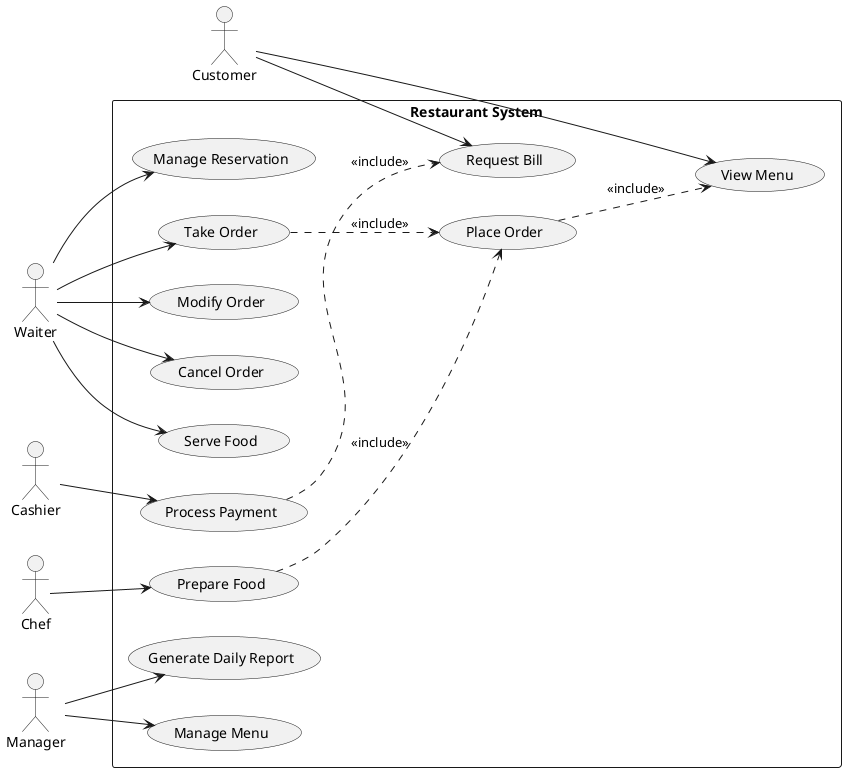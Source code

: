 @startuml Restaurant System

left to right direction
skinparam packageStyle rectangle

actor Customer as c
actor Waiter as w
actor Chef as ch
actor Cashier as ca
actor Manager as m

rectangle "Restaurant System" {
    usecase "View Menu" as UC1
    usecase "Place Order" as UC2
    usecase "Modify Order" as UC3
    usecase "Cancel Order" as UC4
    usecase "Prepare Food" as UC5
    usecase "Serve Food" as UC6
    usecase "Request Bill" as UC7
    usecase "Process Payment" as UC8
    usecase "Manage Menu" as UC9
    usecase "Manage Reservation" as UC10
    usecase "Generate Daily Report" as UC11
    usecase "Take Order" as UC12
}

c --> UC1
c --> UC7

w --> UC12
w --> UC3
w --> UC4
w --> UC6
w --> UC10

ch --> UC5

ca --> UC8

m --> UC9
m --> UC11

UC2 ..> UC1 : <<include>>
UC12 ..> UC2 : <<include>>
UC5 ..> UC2 : <<include>>
UC8 ..> UC7 : <<include>>

@enduml
